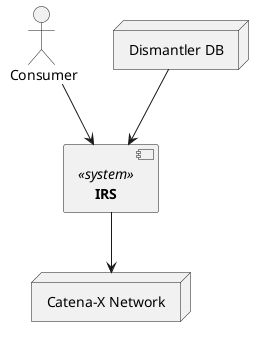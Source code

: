 @startuml 
skinparam monochrome true
skinparam shadowing false


actor " Consumer" as CON
node "Dismantler DB"  as CE
component [**IRS**] <<system>> as IRS
node "Catena-X Network" as CX

CE --> IRS
CON --> IRS
IRS --> CX
@enduml